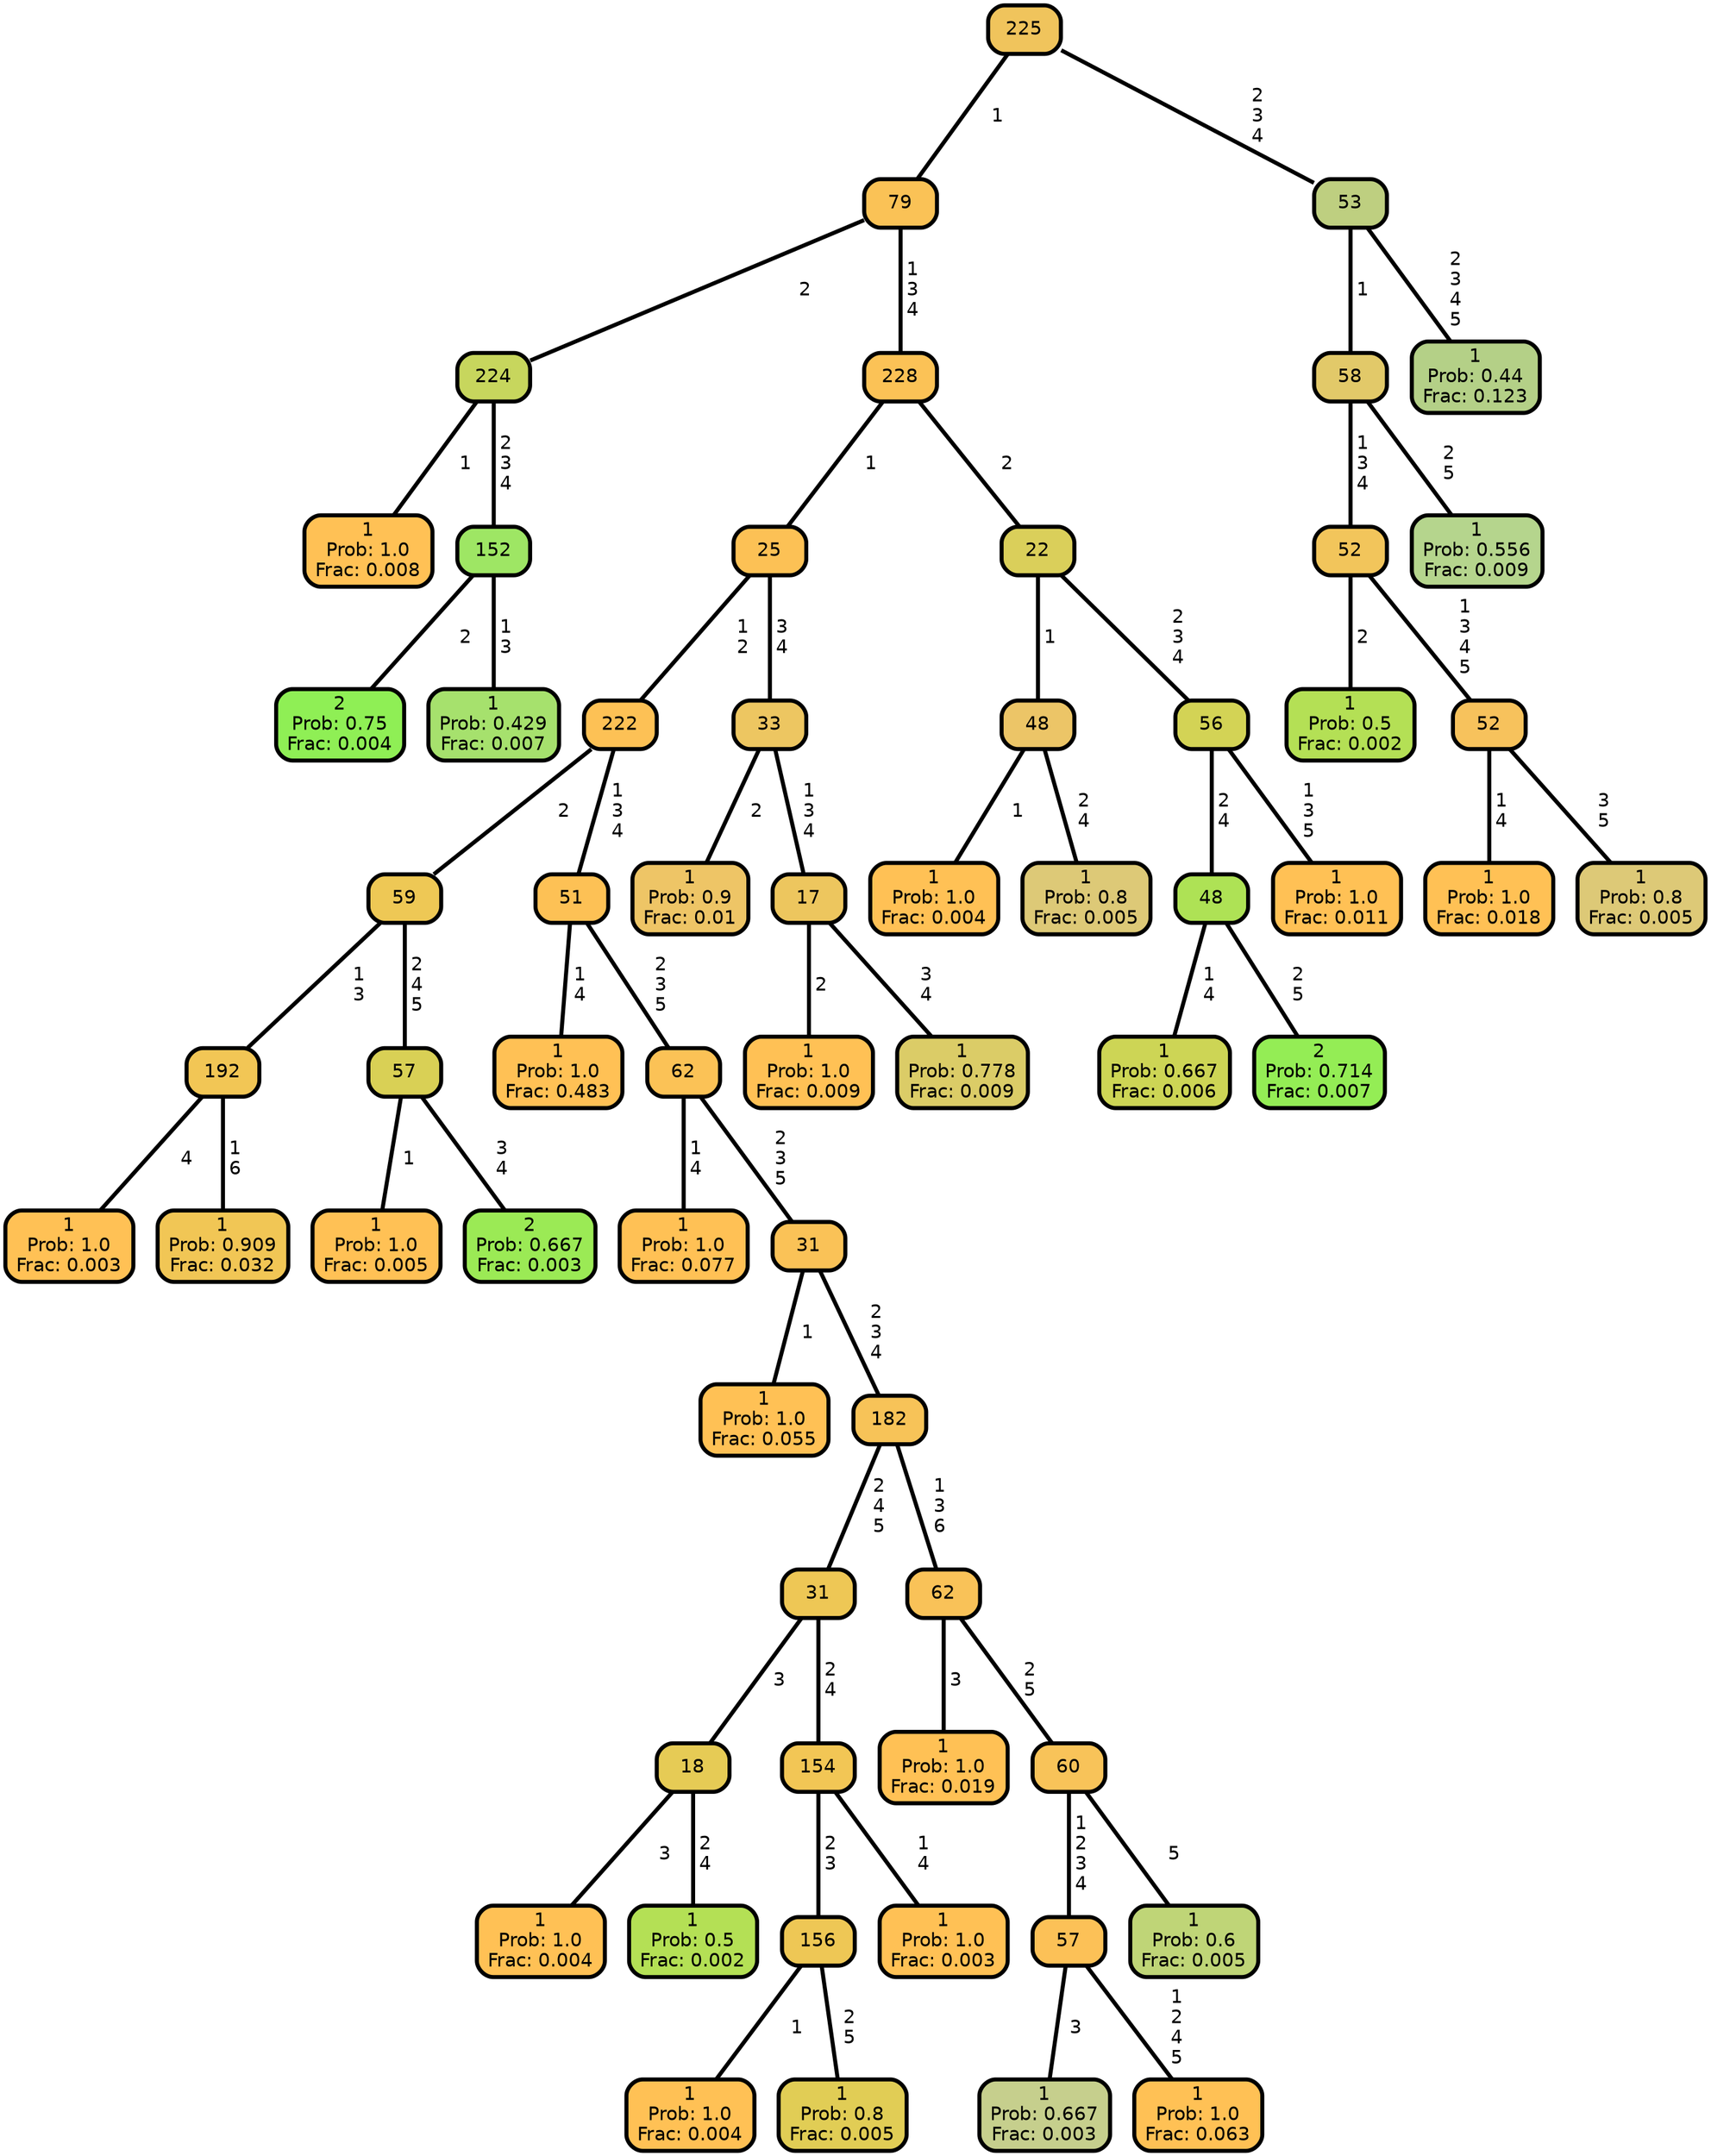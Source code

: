 graph Tree {
node [shape=box, style="filled, rounded",color="black",penwidth="3",fontcolor="black",                 fontname=helvetica] ;
graph [ranksep="0 equally", splines=straight,                 bgcolor=transparent, dpi=200] ;
edge [fontname=helvetica, color=black] ;
0 [label="1
Prob: 1.0
Frac: 0.008", fillcolor="#ffc155"] ;
1 [label="224", fillcolor="#c7d65d"] ;
2 [label="2
Prob: 0.75
Frac: 0.004", fillcolor="#8fef55"] ;
3 [label="152", fillcolor="#9ee664"] ;
4 [label="1
Prob: 0.429
Frac: 0.007", fillcolor="#a6e16d"] ;
5 [label="79", fillcolor="#fac256"] ;
6 [label="1
Prob: 1.0
Frac: 0.003", fillcolor="#ffc155"] ;
7 [label="192", fillcolor="#f2c655"] ;
8 [label="1
Prob: 0.909
Frac: 0.032", fillcolor="#f1c655"] ;
9 [label="59", fillcolor="#eec855"] ;
10 [label="1
Prob: 1.0
Frac: 0.005", fillcolor="#ffc155"] ;
11 [label="57", fillcolor="#d9d055"] ;
12 [label="2
Prob: 0.667
Frac: 0.003", fillcolor="#9bea55"] ;
13 [label="222", fillcolor="#fdc155"] ;
14 [label="1
Prob: 1.0
Frac: 0.483", fillcolor="#ffc155"] ;
15 [label="51", fillcolor="#fdc155"] ;
16 [label="1
Prob: 1.0
Frac: 0.077", fillcolor="#ffc155"] ;
17 [label="62", fillcolor="#fbc256"] ;
18 [label="1
Prob: 1.0
Frac: 0.055", fillcolor="#ffc155"] ;
19 [label="31", fillcolor="#fac257"] ;
20 [label="1
Prob: 1.0
Frac: 0.004", fillcolor="#ffc155"] ;
21 [label="18", fillcolor="#e6cb55"] ;
22 [label="1
Prob: 0.5
Frac: 0.002", fillcolor="#b4e055"] ;
23 [label="31", fillcolor="#eec755"] ;
24 [label="1
Prob: 1.0
Frac: 0.004", fillcolor="#ffc155"] ;
25 [label="156", fillcolor="#eec755"] ;
26 [label="1
Prob: 0.8
Frac: 0.005", fillcolor="#e1cd55"] ;
27 [label="154", fillcolor="#f2c655"] ;
28 [label="1
Prob: 1.0
Frac: 0.003", fillcolor="#ffc155"] ;
29 [label="182", fillcolor="#f7c358"] ;
30 [label="1
Prob: 1.0
Frac: 0.019", fillcolor="#ffc155"] ;
31 [label="62", fillcolor="#f9c258"] ;
32 [label="1
Prob: 0.667
Frac: 0.003", fillcolor="#c6cf8d"] ;
33 [label="57", fillcolor="#fcc157"] ;
34 [label="1
Prob: 1.0
Frac: 0.063", fillcolor="#ffc155"] ;
35 [label="60", fillcolor="#f8c359"] ;
36 [label="1
Prob: 0.6
Frac: 0.005", fillcolor="#bfd577"] ;
37 [label="25", fillcolor="#fcc155"] ;
38 [label="1
Prob: 0.9
Frac: 0.01", fillcolor="#eec566"] ;
39 [label="33", fillcolor="#edc661"] ;
40 [label="1
Prob: 1.0
Frac: 0.009", fillcolor="#ffc155"] ;
41 [label="17", fillcolor="#edc65e"] ;
42 [label="1
Prob: 0.778
Frac: 0.009", fillcolor="#dbcc67"] ;
43 [label="228", fillcolor="#fbc256"] ;
44 [label="1
Prob: 1.0
Frac: 0.004", fillcolor="#ffc155"] ;
45 [label="48", fillcolor="#ecc567"] ;
46 [label="1
Prob: 0.8
Frac: 0.005", fillcolor="#ddc977"] ;
47 [label="22", fillcolor="#dacf5a"] ;
48 [label="1
Prob: 0.667
Frac: 0.006", fillcolor="#cdd555"] ;
49 [label="48", fillcolor="#aee255"] ;
50 [label="2
Prob: 0.714
Frac: 0.007", fillcolor="#94ed55"] ;
51 [label="56", fillcolor="#d3d355"] ;
52 [label="1
Prob: 1.0
Frac: 0.011", fillcolor="#ffc155"] ;
53 [label="225", fillcolor="#f0c45c"] ;
54 [label="1
Prob: 0.5
Frac: 0.002", fillcolor="#b4e055"] ;
55 [label="52", fillcolor="#f2c55b"] ;
56 [label="1
Prob: 1.0
Frac: 0.018", fillcolor="#ffc155"] ;
57 [label="52", fillcolor="#f7c25c"] ;
58 [label="1
Prob: 0.8
Frac: 0.005", fillcolor="#ddc977"] ;
59 [label="58", fillcolor="#e2c969"] ;
60 [label="1
Prob: 0.556
Frac: 0.009", fillcolor="#b5d58d"] ;
61 [label="53", fillcolor="#becf80"] ;
62 [label="1
Prob: 0.44
Frac: 0.123", fillcolor="#b4d087"] ;
1 -- 0 [label=" 1",penwidth=3] ;
1 -- 3 [label=" 2\n 3\n 4",penwidth=3] ;
3 -- 2 [label=" 2",penwidth=3] ;
3 -- 4 [label=" 1\n 3",penwidth=3] ;
5 -- 1 [label=" 2",penwidth=3] ;
5 -- 43 [label=" 1\n 3\n 4",penwidth=3] ;
7 -- 6 [label=" 4",penwidth=3] ;
7 -- 8 [label=" 1\n 6",penwidth=3] ;
9 -- 7 [label=" 1\n 3",penwidth=3] ;
9 -- 11 [label=" 2\n 4\n 5",penwidth=3] ;
11 -- 10 [label=" 1",penwidth=3] ;
11 -- 12 [label=" 3\n 4",penwidth=3] ;
13 -- 9 [label=" 2",penwidth=3] ;
13 -- 15 [label=" 1\n 3\n 4",penwidth=3] ;
15 -- 14 [label=" 1\n 4",penwidth=3] ;
15 -- 17 [label=" 2\n 3\n 5",penwidth=3] ;
17 -- 16 [label=" 1\n 4",penwidth=3] ;
17 -- 19 [label=" 2\n 3\n 5",penwidth=3] ;
19 -- 18 [label=" 1",penwidth=3] ;
19 -- 29 [label=" 2\n 3\n 4",penwidth=3] ;
21 -- 20 [label=" 3",penwidth=3] ;
21 -- 22 [label=" 2\n 4",penwidth=3] ;
23 -- 21 [label=" 3",penwidth=3] ;
23 -- 27 [label=" 2\n 4",penwidth=3] ;
25 -- 24 [label=" 1",penwidth=3] ;
25 -- 26 [label=" 2\n 5",penwidth=3] ;
27 -- 25 [label=" 2\n 3",penwidth=3] ;
27 -- 28 [label=" 1\n 4",penwidth=3] ;
29 -- 23 [label=" 2\n 4\n 5",penwidth=3] ;
29 -- 31 [label=" 1\n 3\n 6",penwidth=3] ;
31 -- 30 [label=" 3",penwidth=3] ;
31 -- 35 [label=" 2\n 5",penwidth=3] ;
33 -- 32 [label=" 3",penwidth=3] ;
33 -- 34 [label=" 1\n 2\n 4\n 5",penwidth=3] ;
35 -- 33 [label=" 1\n 2\n 3\n 4",penwidth=3] ;
35 -- 36 [label=" 5",penwidth=3] ;
37 -- 13 [label=" 1\n 2",penwidth=3] ;
37 -- 39 [label=" 3\n 4",penwidth=3] ;
39 -- 38 [label=" 2",penwidth=3] ;
39 -- 41 [label=" 1\n 3\n 4",penwidth=3] ;
41 -- 40 [label=" 2",penwidth=3] ;
41 -- 42 [label=" 3\n 4",penwidth=3] ;
43 -- 37 [label=" 1",penwidth=3] ;
43 -- 47 [label=" 2",penwidth=3] ;
45 -- 44 [label=" 1",penwidth=3] ;
45 -- 46 [label=" 2\n 4",penwidth=3] ;
47 -- 45 [label=" 1",penwidth=3] ;
47 -- 51 [label=" 2\n 3\n 4",penwidth=3] ;
49 -- 48 [label=" 1\n 4",penwidth=3] ;
49 -- 50 [label=" 2\n 5",penwidth=3] ;
51 -- 49 [label=" 2\n 4",penwidth=3] ;
51 -- 52 [label=" 1\n 3\n 5",penwidth=3] ;
53 -- 5 [label=" 1",penwidth=3] ;
53 -- 61 [label=" 2\n 3\n 4",penwidth=3] ;
55 -- 54 [label=" 2",penwidth=3] ;
55 -- 57 [label=" 1\n 3\n 4\n 5",penwidth=3] ;
57 -- 56 [label=" 1\n 4",penwidth=3] ;
57 -- 58 [label=" 3\n 5",penwidth=3] ;
59 -- 55 [label=" 1\n 3\n 4",penwidth=3] ;
59 -- 60 [label=" 2\n 5",penwidth=3] ;
61 -- 59 [label=" 1",penwidth=3] ;
61 -- 62 [label=" 2\n 3\n 4\n 5",penwidth=3] ;
{rank = same;}}